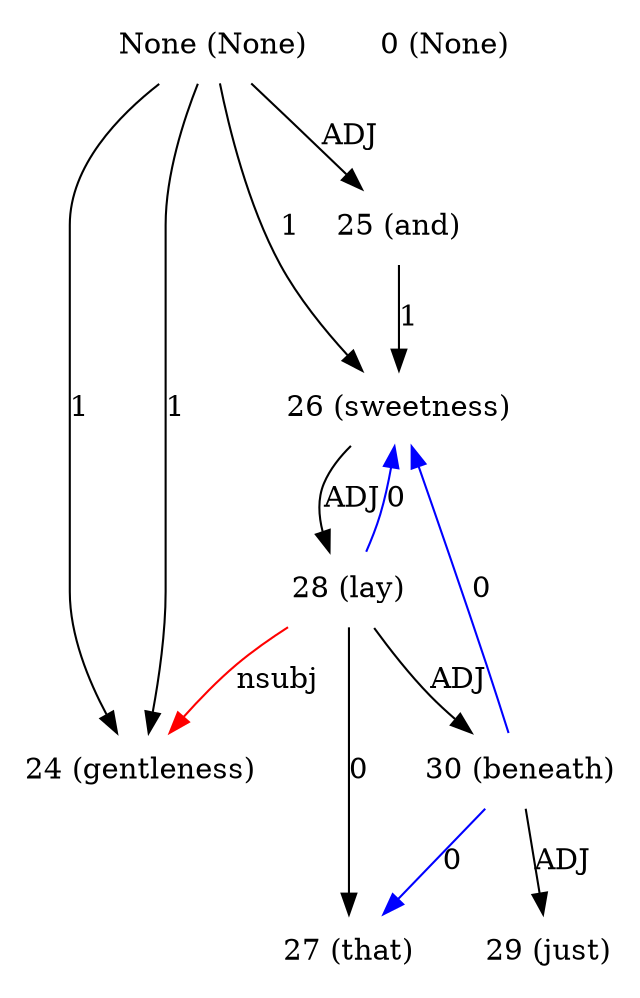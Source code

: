 digraph G{
edge [dir=forward]
node [shape=plaintext]

None [label="None (None)"]
None -> 26 [label="1"]
None -> 24 [label="1"]
None [label="None (None)"]
None -> 25 [label="ADJ"]
None [label="None (None)"]
None -> 24 [label="1"]
0 [label="0 (None)"]
24 [label="24 (gentleness)"]
28 -> 24 [label="nsubj", color="red"]
25 [label="25 (and)"]
25 -> 26 [label="1"]
26 [label="26 (sweetness)"]
26 -> 28 [label="ADJ"]
27 [label="27 (that)"]
28 [label="28 (lay)"]
28 -> 27 [label="0"]
28 -> 26 [label="0", color="blue"]
28 -> 30 [label="ADJ"]
29 [label="29 (just)"]
30 [label="30 (beneath)"]
30 -> 26 [label="0", color="blue"]
30 -> 27 [label="0", color="blue"]
30 -> 29 [label="ADJ"]
}
